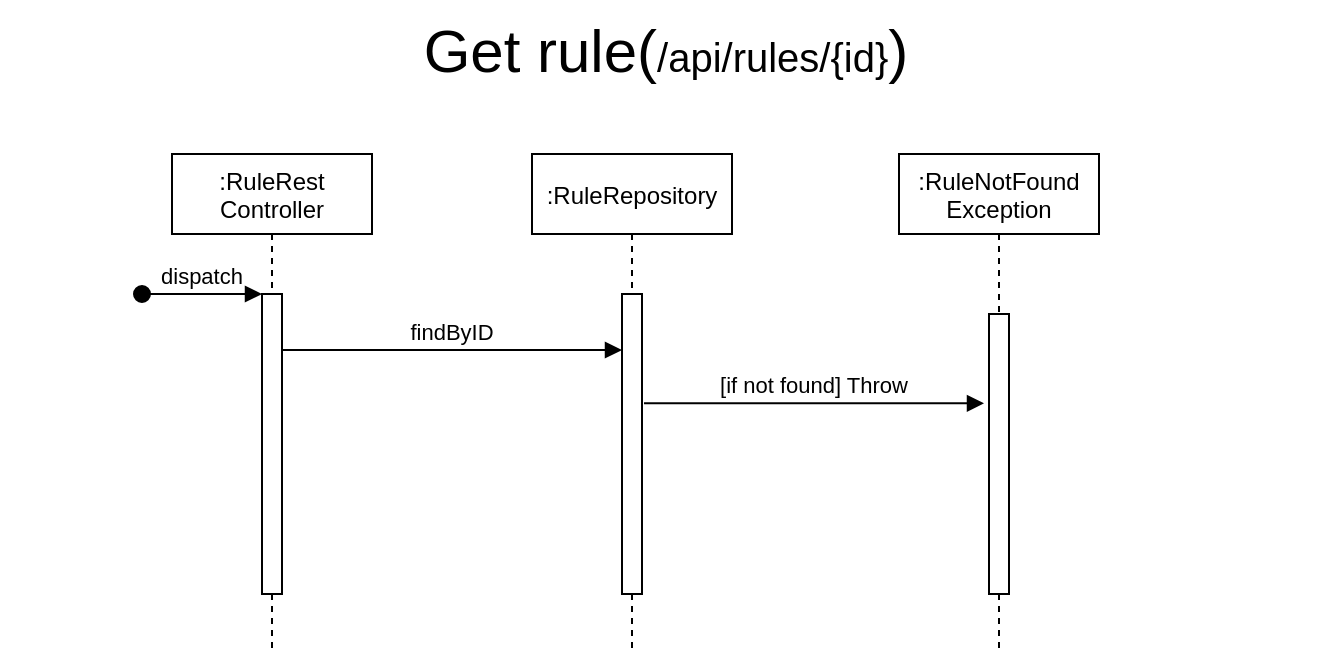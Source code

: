 <mxfile version="14.1.8" type="github">
  <diagram id="vuMVSXahCpYPLBTBKH2v" name="Page-1">
    <mxGraphModel dx="1105" dy="-4194" grid="1" gridSize="10" guides="1" tooltips="1" connect="1" arrows="1" fold="1" page="1" pageScale="1" pageWidth="250" pageHeight="500" math="0" shadow="0">
      <root>
        <mxCell id="0" />
        <mxCell id="1" parent="0" />
        <mxCell id="WiF0L2D5C0TgwHSr7IFK-1" value="&lt;font style=&quot;font-size: 30px&quot;&gt;Get rule(&lt;/font&gt;&lt;font style=&quot;font-size: 20px&quot;&gt;/api/rules/{id}&lt;/font&gt;&lt;font style=&quot;font-size: 30px&quot;&gt;)&lt;/font&gt;" style="text;html=1;strokeColor=none;fillColor=none;align=center;verticalAlign=middle;whiteSpace=wrap;rounded=0;" vertex="1" parent="1">
          <mxGeometry x="280" y="5070" width="666" height="50" as="geometry" />
        </mxCell>
        <mxCell id="WiF0L2D5C0TgwHSr7IFK-2" value=":RuleRest&#xa;Controller" style="shape=umlLifeline;perimeter=lifelinePerimeter;container=1;collapsible=0;recursiveResize=0;rounded=0;shadow=0;strokeWidth=1;" vertex="1" parent="1">
          <mxGeometry x="366" y="5147" width="100" height="250" as="geometry" />
        </mxCell>
        <mxCell id="WiF0L2D5C0TgwHSr7IFK-3" value="" style="points=[];perimeter=orthogonalPerimeter;rounded=0;shadow=0;strokeWidth=1;" vertex="1" parent="WiF0L2D5C0TgwHSr7IFK-2">
          <mxGeometry x="45" y="70" width="10" height="150" as="geometry" />
        </mxCell>
        <mxCell id="WiF0L2D5C0TgwHSr7IFK-4" value="dispatch" style="verticalAlign=bottom;startArrow=oval;endArrow=block;startSize=8;shadow=0;strokeWidth=1;" edge="1" parent="WiF0L2D5C0TgwHSr7IFK-2" target="WiF0L2D5C0TgwHSr7IFK-3">
          <mxGeometry relative="1" as="geometry">
            <mxPoint x="-15" y="70" as="sourcePoint" />
          </mxGeometry>
        </mxCell>
        <mxCell id="WiF0L2D5C0TgwHSr7IFK-5" value=":RuleRepository" style="shape=umlLifeline;perimeter=lifelinePerimeter;container=1;collapsible=0;recursiveResize=0;rounded=0;shadow=0;strokeWidth=1;" vertex="1" parent="1">
          <mxGeometry x="546" y="5147" width="100" height="250" as="geometry" />
        </mxCell>
        <mxCell id="WiF0L2D5C0TgwHSr7IFK-6" value="" style="points=[];perimeter=orthogonalPerimeter;rounded=0;shadow=0;strokeWidth=1;" vertex="1" parent="WiF0L2D5C0TgwHSr7IFK-5">
          <mxGeometry x="45" y="70" width="10" height="150" as="geometry" />
        </mxCell>
        <mxCell id="WiF0L2D5C0TgwHSr7IFK-7" value="findByID" style="verticalAlign=bottom;endArrow=block;entryX=0;entryY=0;shadow=0;strokeWidth=1;" edge="1" parent="1">
          <mxGeometry relative="1" as="geometry">
            <mxPoint x="421" y="5245" as="sourcePoint" />
            <mxPoint x="591" y="5245" as="targetPoint" />
          </mxGeometry>
        </mxCell>
        <mxCell id="WiF0L2D5C0TgwHSr7IFK-8" value=":RuleNotFound&#xa;Exception" style="shape=umlLifeline;perimeter=lifelinePerimeter;container=1;collapsible=0;recursiveResize=0;rounded=0;shadow=0;strokeWidth=1;" vertex="1" parent="1">
          <mxGeometry x="729.5" y="5147" width="100" height="250" as="geometry" />
        </mxCell>
        <mxCell id="WiF0L2D5C0TgwHSr7IFK-9" value="" style="points=[];perimeter=orthogonalPerimeter;rounded=0;shadow=0;strokeWidth=1;" vertex="1" parent="WiF0L2D5C0TgwHSr7IFK-8">
          <mxGeometry x="45" y="80" width="10" height="140" as="geometry" />
        </mxCell>
        <mxCell id="WiF0L2D5C0TgwHSr7IFK-10" value="[if not found] Throw" style="verticalAlign=bottom;endArrow=block;entryX=0;entryY=0;shadow=0;strokeWidth=1;" edge="1" parent="1">
          <mxGeometry relative="1" as="geometry">
            <mxPoint x="602" y="5271.66" as="sourcePoint" />
            <mxPoint x="772" y="5271.66" as="targetPoint" />
          </mxGeometry>
        </mxCell>
      </root>
    </mxGraphModel>
  </diagram>
</mxfile>
